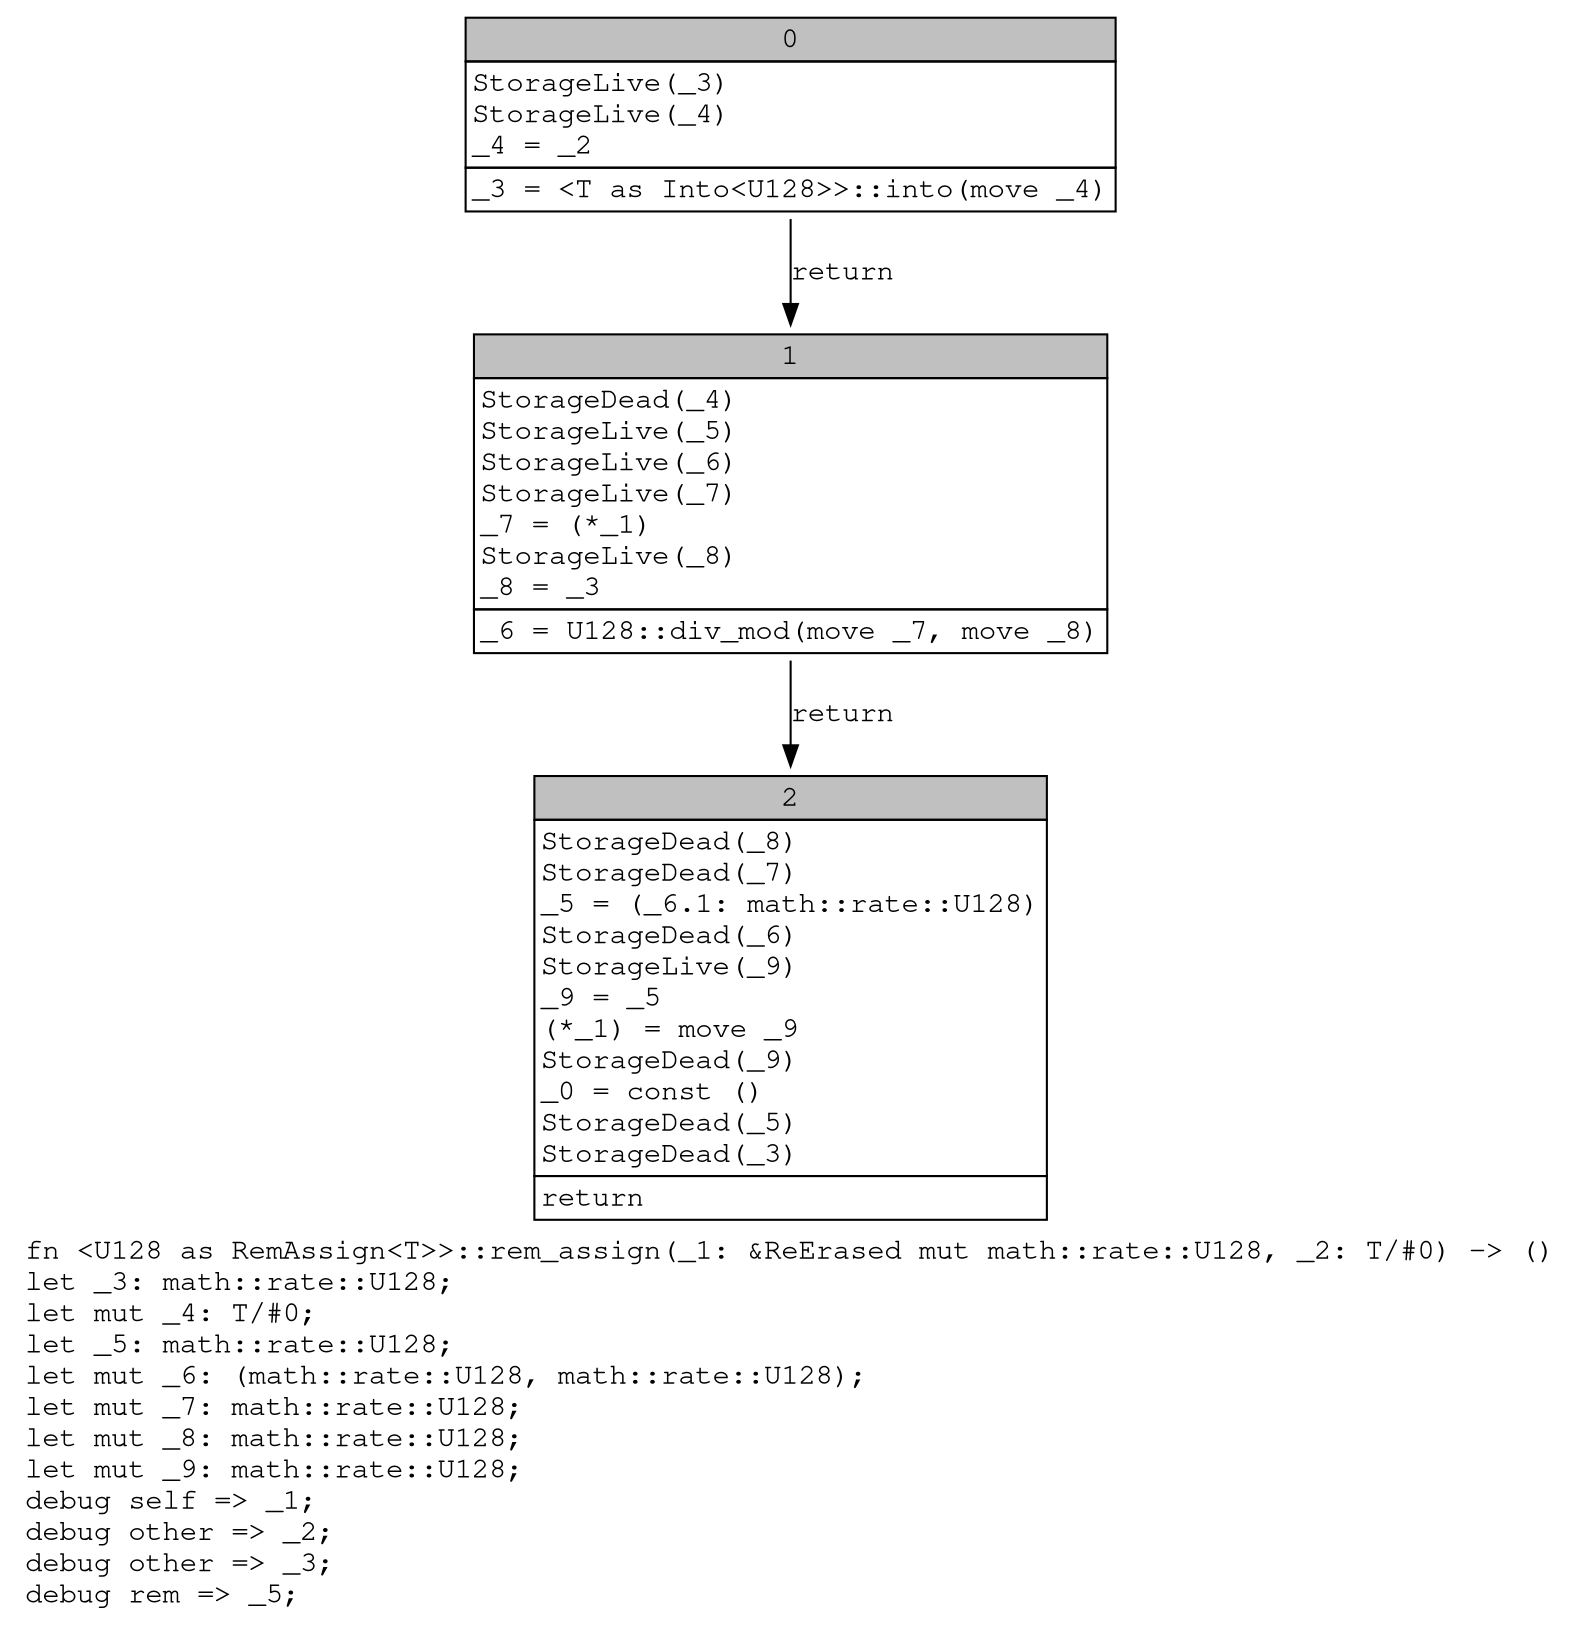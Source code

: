 digraph Mir_0_1484 {
    graph [fontname="Courier, monospace"];
    node [fontname="Courier, monospace"];
    edge [fontname="Courier, monospace"];
    label=<fn &lt;U128 as RemAssign&lt;T&gt;&gt;::rem_assign(_1: &amp;ReErased mut math::rate::U128, _2: T/#0) -&gt; ()<br align="left"/>let _3: math::rate::U128;<br align="left"/>let mut _4: T/#0;<br align="left"/>let _5: math::rate::U128;<br align="left"/>let mut _6: (math::rate::U128, math::rate::U128);<br align="left"/>let mut _7: math::rate::U128;<br align="left"/>let mut _8: math::rate::U128;<br align="left"/>let mut _9: math::rate::U128;<br align="left"/>debug self =&gt; _1;<br align="left"/>debug other =&gt; _2;<br align="left"/>debug other =&gt; _3;<br align="left"/>debug rem =&gt; _5;<br align="left"/>>;
    bb0__0_1484 [shape="none", label=<<table border="0" cellborder="1" cellspacing="0"><tr><td bgcolor="gray" align="center" colspan="1">0</td></tr><tr><td align="left" balign="left">StorageLive(_3)<br/>StorageLive(_4)<br/>_4 = _2<br/></td></tr><tr><td align="left">_3 = &lt;T as Into&lt;U128&gt;&gt;::into(move _4)</td></tr></table>>];
    bb1__0_1484 [shape="none", label=<<table border="0" cellborder="1" cellspacing="0"><tr><td bgcolor="gray" align="center" colspan="1">1</td></tr><tr><td align="left" balign="left">StorageDead(_4)<br/>StorageLive(_5)<br/>StorageLive(_6)<br/>StorageLive(_7)<br/>_7 = (*_1)<br/>StorageLive(_8)<br/>_8 = _3<br/></td></tr><tr><td align="left">_6 = U128::div_mod(move _7, move _8)</td></tr></table>>];
    bb2__0_1484 [shape="none", label=<<table border="0" cellborder="1" cellspacing="0"><tr><td bgcolor="gray" align="center" colspan="1">2</td></tr><tr><td align="left" balign="left">StorageDead(_8)<br/>StorageDead(_7)<br/>_5 = (_6.1: math::rate::U128)<br/>StorageDead(_6)<br/>StorageLive(_9)<br/>_9 = _5<br/>(*_1) = move _9<br/>StorageDead(_9)<br/>_0 = const ()<br/>StorageDead(_5)<br/>StorageDead(_3)<br/></td></tr><tr><td align="left">return</td></tr></table>>];
    bb0__0_1484 -> bb1__0_1484 [label="return"];
    bb1__0_1484 -> bb2__0_1484 [label="return"];
}
